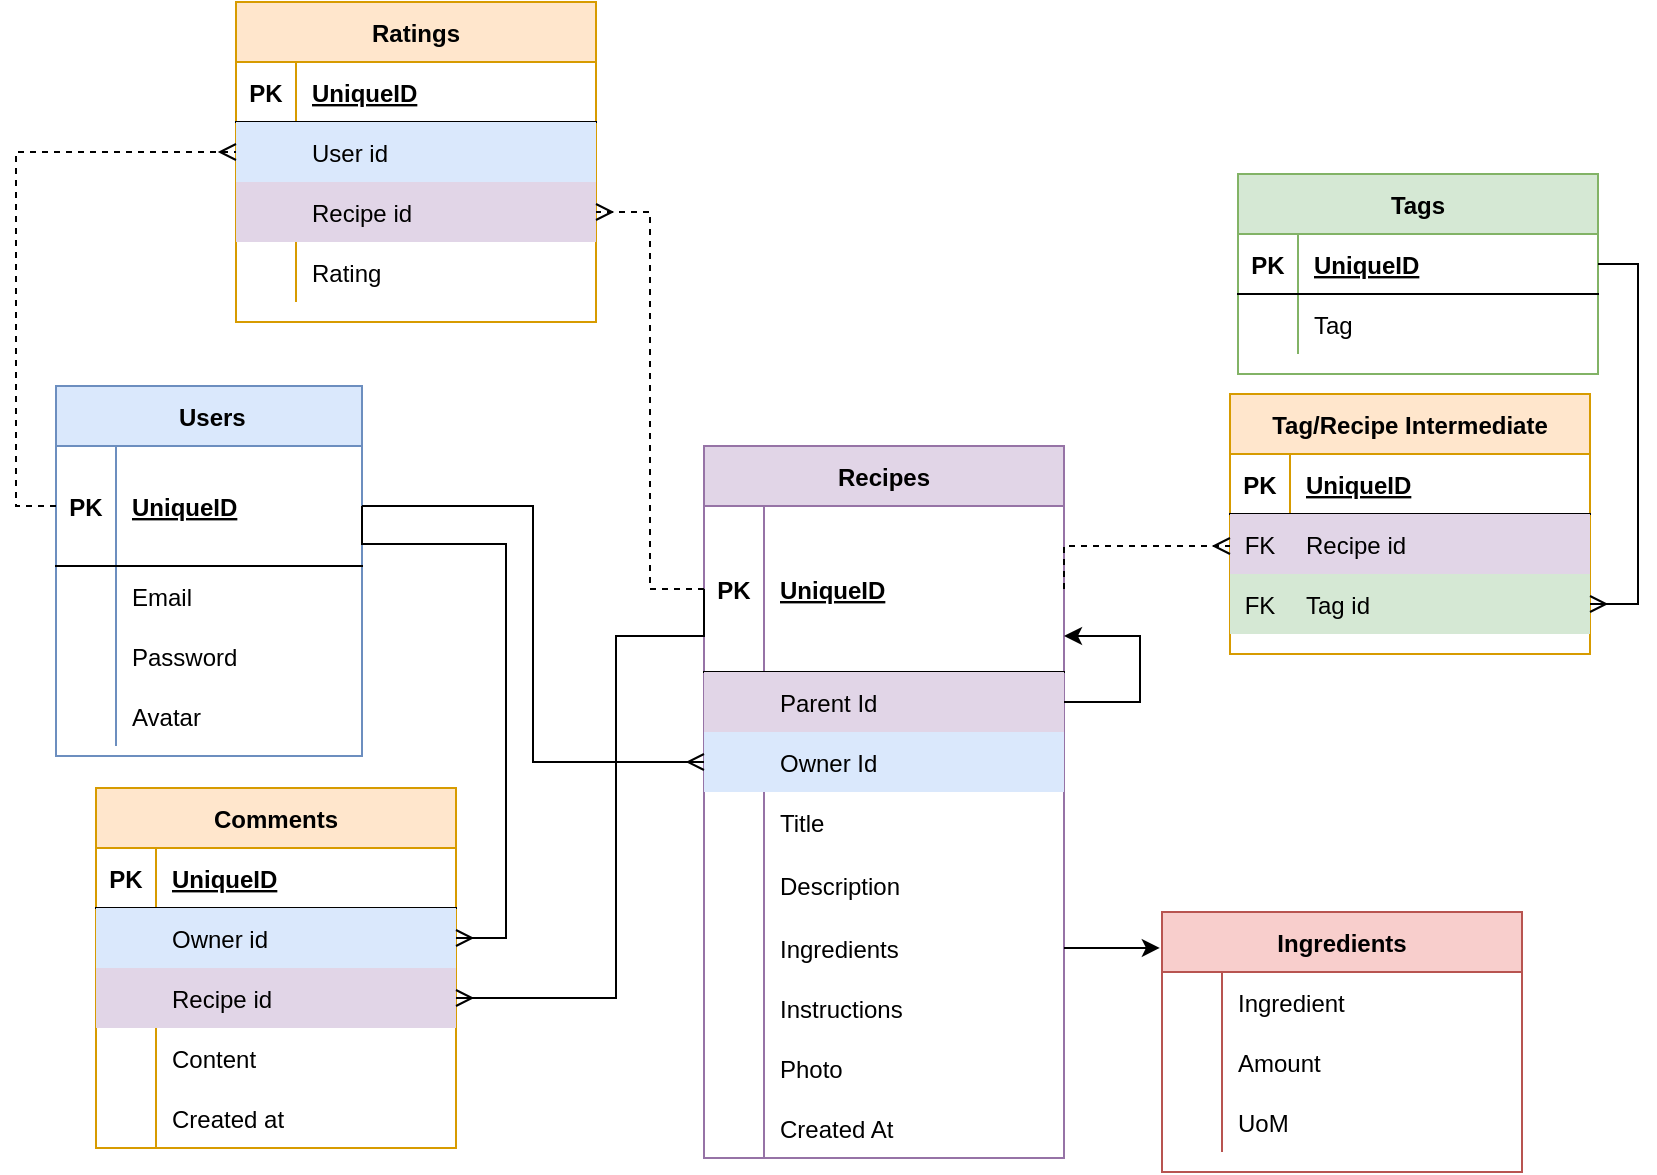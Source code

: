 <mxfile version="16.2.7" type="device"><diagram id="jd1NM1EwSnchp3W-Ue1x" name="Page-1"><mxGraphModel dx="1422" dy="1191" grid="0" gridSize="10" guides="1" tooltips="1" connect="1" arrows="1" fold="1" page="0" pageScale="1" pageWidth="850" pageHeight="1100" background="#FFFFFF" math="0" shadow="0"><root><mxCell id="0"/><mxCell id="1" parent="0"/><mxCell id="TWshL8hJLCeTUPwZl9b0-1" value=" Users" style="shape=table;startSize=30;container=1;collapsible=1;childLayout=tableLayout;fixedRows=1;rowLines=0;fontStyle=1;align=center;resizeLast=1;fillColor=#dae8fc;strokeColor=#6c8ebf;" parent="1" vertex="1"><mxGeometry x="322" y="57" width="153" height="185" as="geometry"/></mxCell><mxCell id="TWshL8hJLCeTUPwZl9b0-2" value="" style="shape=tableRow;horizontal=0;startSize=0;swimlaneHead=0;swimlaneBody=0;fillColor=none;collapsible=0;dropTarget=0;points=[[0,0.5],[1,0.5]];portConstraint=eastwest;top=0;left=0;right=0;bottom=1;" parent="TWshL8hJLCeTUPwZl9b0-1" vertex="1"><mxGeometry y="30" width="153" height="60" as="geometry"/></mxCell><mxCell id="TWshL8hJLCeTUPwZl9b0-3" value="PK" style="shape=partialRectangle;connectable=0;fillColor=none;top=0;left=0;bottom=0;right=0;fontStyle=1;overflow=hidden;" parent="TWshL8hJLCeTUPwZl9b0-2" vertex="1"><mxGeometry width="30" height="60" as="geometry"><mxRectangle width="30" height="60" as="alternateBounds"/></mxGeometry></mxCell><mxCell id="TWshL8hJLCeTUPwZl9b0-4" value="UniqueID" style="shape=partialRectangle;connectable=0;fillColor=none;top=0;left=0;bottom=0;right=0;align=left;spacingLeft=6;fontStyle=5;overflow=hidden;" parent="TWshL8hJLCeTUPwZl9b0-2" vertex="1"><mxGeometry x="30" width="123" height="60" as="geometry"><mxRectangle width="123" height="60" as="alternateBounds"/></mxGeometry></mxCell><mxCell id="TWshL8hJLCeTUPwZl9b0-5" value="" style="shape=tableRow;horizontal=0;startSize=0;swimlaneHead=0;swimlaneBody=0;fillColor=none;collapsible=0;dropTarget=0;points=[[0,0.5],[1,0.5]];portConstraint=eastwest;top=0;left=0;right=0;bottom=0;" parent="TWshL8hJLCeTUPwZl9b0-1" vertex="1"><mxGeometry y="90" width="153" height="30" as="geometry"/></mxCell><mxCell id="TWshL8hJLCeTUPwZl9b0-6" value="" style="shape=partialRectangle;connectable=0;fillColor=none;top=0;left=0;bottom=0;right=0;editable=1;overflow=hidden;" parent="TWshL8hJLCeTUPwZl9b0-5" vertex="1"><mxGeometry width="30" height="30" as="geometry"><mxRectangle width="30" height="30" as="alternateBounds"/></mxGeometry></mxCell><mxCell id="TWshL8hJLCeTUPwZl9b0-7" value="Email" style="shape=partialRectangle;connectable=0;fillColor=none;top=0;left=0;bottom=0;right=0;align=left;spacingLeft=6;overflow=hidden;" parent="TWshL8hJLCeTUPwZl9b0-5" vertex="1"><mxGeometry x="30" width="123" height="30" as="geometry"><mxRectangle width="123" height="30" as="alternateBounds"/></mxGeometry></mxCell><mxCell id="TWshL8hJLCeTUPwZl9b0-8" value="" style="shape=tableRow;horizontal=0;startSize=0;swimlaneHead=0;swimlaneBody=0;fillColor=none;collapsible=0;dropTarget=0;points=[[0,0.5],[1,0.5]];portConstraint=eastwest;top=0;left=0;right=0;bottom=0;" parent="TWshL8hJLCeTUPwZl9b0-1" vertex="1"><mxGeometry y="120" width="153" height="30" as="geometry"/></mxCell><mxCell id="TWshL8hJLCeTUPwZl9b0-9" value="" style="shape=partialRectangle;connectable=0;fillColor=none;top=0;left=0;bottom=0;right=0;editable=1;overflow=hidden;" parent="TWshL8hJLCeTUPwZl9b0-8" vertex="1"><mxGeometry width="30" height="30" as="geometry"><mxRectangle width="30" height="30" as="alternateBounds"/></mxGeometry></mxCell><mxCell id="TWshL8hJLCeTUPwZl9b0-10" value="Password" style="shape=partialRectangle;connectable=0;fillColor=none;top=0;left=0;bottom=0;right=0;align=left;spacingLeft=6;overflow=hidden;" parent="TWshL8hJLCeTUPwZl9b0-8" vertex="1"><mxGeometry x="30" width="123" height="30" as="geometry"><mxRectangle width="123" height="30" as="alternateBounds"/></mxGeometry></mxCell><mxCell id="TWshL8hJLCeTUPwZl9b0-11" value="" style="shape=tableRow;horizontal=0;startSize=0;swimlaneHead=0;swimlaneBody=0;fillColor=none;collapsible=0;dropTarget=0;points=[[0,0.5],[1,0.5]];portConstraint=eastwest;top=0;left=0;right=0;bottom=0;" parent="TWshL8hJLCeTUPwZl9b0-1" vertex="1"><mxGeometry y="150" width="153" height="30" as="geometry"/></mxCell><mxCell id="TWshL8hJLCeTUPwZl9b0-12" value="" style="shape=partialRectangle;connectable=0;fillColor=none;top=0;left=0;bottom=0;right=0;editable=1;overflow=hidden;" parent="TWshL8hJLCeTUPwZl9b0-11" vertex="1"><mxGeometry width="30" height="30" as="geometry"><mxRectangle width="30" height="30" as="alternateBounds"/></mxGeometry></mxCell><mxCell id="TWshL8hJLCeTUPwZl9b0-13" value="Avatar" style="shape=partialRectangle;connectable=0;fillColor=none;top=0;left=0;bottom=0;right=0;align=left;spacingLeft=6;overflow=hidden;" parent="TWshL8hJLCeTUPwZl9b0-11" vertex="1"><mxGeometry x="30" width="123" height="30" as="geometry"><mxRectangle width="123" height="30" as="alternateBounds"/></mxGeometry></mxCell><mxCell id="TWshL8hJLCeTUPwZl9b0-17" value="Recipes" style="shape=table;startSize=30;container=1;collapsible=1;childLayout=tableLayout;fixedRows=1;rowLines=0;fontStyle=1;align=center;resizeLast=1;fillColor=#e1d5e7;strokeColor=#9673a6;" parent="1" vertex="1"><mxGeometry x="646" y="87" width="180" height="356" as="geometry"/></mxCell><mxCell id="TWshL8hJLCeTUPwZl9b0-18" value="" style="shape=tableRow;horizontal=0;startSize=0;swimlaneHead=0;swimlaneBody=0;fillColor=none;collapsible=0;dropTarget=0;points=[[0,0.5],[1,0.5]];portConstraint=eastwest;top=0;left=0;right=0;bottom=1;" parent="TWshL8hJLCeTUPwZl9b0-17" vertex="1"><mxGeometry y="30" width="180" height="83" as="geometry"/></mxCell><mxCell id="TWshL8hJLCeTUPwZl9b0-19" value="PK" style="shape=partialRectangle;connectable=0;fillColor=none;top=0;left=0;bottom=0;right=0;fontStyle=1;overflow=hidden;" parent="TWshL8hJLCeTUPwZl9b0-18" vertex="1"><mxGeometry width="30" height="83" as="geometry"><mxRectangle width="30" height="83" as="alternateBounds"/></mxGeometry></mxCell><mxCell id="TWshL8hJLCeTUPwZl9b0-20" value="UniqueID" style="shape=partialRectangle;connectable=0;fillColor=none;top=0;left=0;bottom=0;right=0;align=left;spacingLeft=6;fontStyle=5;overflow=hidden;" parent="TWshL8hJLCeTUPwZl9b0-18" vertex="1"><mxGeometry x="30" width="150" height="83" as="geometry"><mxRectangle width="150" height="83" as="alternateBounds"/></mxGeometry></mxCell><mxCell id="TWshL8hJLCeTUPwZl9b0-27" value="" style="shape=tableRow;horizontal=0;startSize=0;swimlaneHead=0;swimlaneBody=0;fillColor=#e1d5e7;collapsible=0;dropTarget=0;points=[[0,0.5],[1,0.5]];portConstraint=eastwest;top=0;left=0;right=0;bottom=0;strokeColor=#9673a6;" parent="TWshL8hJLCeTUPwZl9b0-17" vertex="1"><mxGeometry y="113" width="180" height="30" as="geometry"/></mxCell><mxCell id="TWshL8hJLCeTUPwZl9b0-28" value="" style="shape=partialRectangle;connectable=0;fillColor=none;top=0;left=0;bottom=0;right=0;editable=1;overflow=hidden;" parent="TWshL8hJLCeTUPwZl9b0-27" vertex="1"><mxGeometry width="30" height="30" as="geometry"><mxRectangle width="30" height="30" as="alternateBounds"/></mxGeometry></mxCell><mxCell id="TWshL8hJLCeTUPwZl9b0-29" value="Parent Id" style="shape=partialRectangle;connectable=0;fillColor=none;top=0;left=0;bottom=0;right=0;align=left;spacingLeft=6;overflow=hidden;" parent="TWshL8hJLCeTUPwZl9b0-27" vertex="1"><mxGeometry x="30" width="150" height="30" as="geometry"><mxRectangle width="150" height="30" as="alternateBounds"/></mxGeometry></mxCell><mxCell id="mGpLNbT8zjcd-ZMgatp8-6" value="" style="shape=tableRow;horizontal=0;startSize=0;swimlaneHead=0;swimlaneBody=0;fillColor=#dae8fc;collapsible=0;dropTarget=0;points=[[0,0.5],[1,0.5]];portConstraint=eastwest;top=0;left=0;right=0;bottom=0;strokeColor=#6c8ebf;" parent="TWshL8hJLCeTUPwZl9b0-17" vertex="1"><mxGeometry y="143" width="180" height="30" as="geometry"/></mxCell><mxCell id="mGpLNbT8zjcd-ZMgatp8-7" value="" style="shape=partialRectangle;connectable=0;fillColor=none;top=0;left=0;bottom=0;right=0;editable=1;overflow=hidden;" parent="mGpLNbT8zjcd-ZMgatp8-6" vertex="1"><mxGeometry width="30" height="30" as="geometry"><mxRectangle width="30" height="30" as="alternateBounds"/></mxGeometry></mxCell><mxCell id="mGpLNbT8zjcd-ZMgatp8-8" value="Owner Id" style="shape=partialRectangle;connectable=0;fillColor=none;top=0;left=0;bottom=0;right=0;align=left;spacingLeft=6;overflow=hidden;" parent="mGpLNbT8zjcd-ZMgatp8-6" vertex="1"><mxGeometry x="30" width="150" height="30" as="geometry"><mxRectangle width="150" height="30" as="alternateBounds"/></mxGeometry></mxCell><mxCell id="TWshL8hJLCeTUPwZl9b0-21" value="" style="shape=tableRow;horizontal=0;startSize=0;swimlaneHead=0;swimlaneBody=0;fillColor=none;collapsible=0;dropTarget=0;points=[[0,0.5],[1,0.5]];portConstraint=eastwest;top=0;left=0;right=0;bottom=0;" parent="TWshL8hJLCeTUPwZl9b0-17" vertex="1"><mxGeometry y="173" width="180" height="30" as="geometry"/></mxCell><mxCell id="TWshL8hJLCeTUPwZl9b0-22" value="" style="shape=partialRectangle;connectable=0;fillColor=none;top=0;left=0;bottom=0;right=0;editable=1;overflow=hidden;" parent="TWshL8hJLCeTUPwZl9b0-21" vertex="1"><mxGeometry width="30" height="30" as="geometry"><mxRectangle width="30" height="30" as="alternateBounds"/></mxGeometry></mxCell><mxCell id="TWshL8hJLCeTUPwZl9b0-23" value="Title" style="shape=partialRectangle;connectable=0;fillColor=none;top=0;left=0;bottom=0;right=0;align=left;spacingLeft=6;overflow=hidden;" parent="TWshL8hJLCeTUPwZl9b0-21" vertex="1"><mxGeometry x="30" width="150" height="30" as="geometry"><mxRectangle width="150" height="30" as="alternateBounds"/></mxGeometry></mxCell><mxCell id="TWshL8hJLCeTUPwZl9b0-24" value="" style="shape=tableRow;horizontal=0;startSize=0;swimlaneHead=0;swimlaneBody=0;fillColor=none;collapsible=0;dropTarget=0;points=[[0,0.5],[1,0.5]];portConstraint=eastwest;top=0;left=0;right=0;bottom=0;" parent="TWshL8hJLCeTUPwZl9b0-17" vertex="1"><mxGeometry y="203" width="180" height="33" as="geometry"/></mxCell><mxCell id="TWshL8hJLCeTUPwZl9b0-25" value="" style="shape=partialRectangle;connectable=0;fillColor=none;top=0;left=0;bottom=0;right=0;editable=1;overflow=hidden;" parent="TWshL8hJLCeTUPwZl9b0-24" vertex="1"><mxGeometry width="30" height="33" as="geometry"><mxRectangle width="30" height="33" as="alternateBounds"/></mxGeometry></mxCell><mxCell id="TWshL8hJLCeTUPwZl9b0-26" value="Description" style="shape=partialRectangle;connectable=0;fillColor=none;top=0;left=0;bottom=0;right=0;align=left;spacingLeft=6;overflow=hidden;" parent="TWshL8hJLCeTUPwZl9b0-24" vertex="1"><mxGeometry x="30" width="150" height="33" as="geometry"><mxRectangle width="150" height="33" as="alternateBounds"/></mxGeometry></mxCell><mxCell id="0me3bDLuVbWCvktn6zFF-1" value="" style="shape=tableRow;horizontal=0;startSize=0;swimlaneHead=0;swimlaneBody=0;fillColor=none;collapsible=0;dropTarget=0;points=[[0,0.5],[1,0.5]];portConstraint=eastwest;top=0;left=0;right=0;bottom=0;" vertex="1" parent="TWshL8hJLCeTUPwZl9b0-17"><mxGeometry y="236" width="180" height="30" as="geometry"/></mxCell><mxCell id="0me3bDLuVbWCvktn6zFF-2" value="" style="shape=partialRectangle;connectable=0;fillColor=none;top=0;left=0;bottom=0;right=0;editable=1;overflow=hidden;" vertex="1" parent="0me3bDLuVbWCvktn6zFF-1"><mxGeometry width="30" height="30" as="geometry"><mxRectangle width="30" height="30" as="alternateBounds"/></mxGeometry></mxCell><mxCell id="0me3bDLuVbWCvktn6zFF-3" value="Ingredients" style="shape=partialRectangle;connectable=0;fillColor=none;top=0;left=0;bottom=0;right=0;align=left;spacingLeft=6;overflow=hidden;" vertex="1" parent="0me3bDLuVbWCvktn6zFF-1"><mxGeometry x="30" width="150" height="30" as="geometry"><mxRectangle width="150" height="30" as="alternateBounds"/></mxGeometry></mxCell><mxCell id="TWshL8hJLCeTUPwZl9b0-33" value="" style="shape=tableRow;horizontal=0;startSize=0;swimlaneHead=0;swimlaneBody=0;fillColor=none;collapsible=0;dropTarget=0;points=[[0,0.5],[1,0.5]];portConstraint=eastwest;top=0;left=0;right=0;bottom=0;" parent="TWshL8hJLCeTUPwZl9b0-17" vertex="1"><mxGeometry y="266" width="180" height="30" as="geometry"/></mxCell><mxCell id="TWshL8hJLCeTUPwZl9b0-34" value="" style="shape=partialRectangle;connectable=0;fillColor=none;top=0;left=0;bottom=0;right=0;editable=1;overflow=hidden;" parent="TWshL8hJLCeTUPwZl9b0-33" vertex="1"><mxGeometry width="30" height="30" as="geometry"><mxRectangle width="30" height="30" as="alternateBounds"/></mxGeometry></mxCell><mxCell id="TWshL8hJLCeTUPwZl9b0-35" value="Instructions" style="shape=partialRectangle;connectable=0;fillColor=none;top=0;left=0;bottom=0;right=0;align=left;spacingLeft=6;overflow=hidden;" parent="TWshL8hJLCeTUPwZl9b0-33" vertex="1"><mxGeometry x="30" width="150" height="30" as="geometry"><mxRectangle width="150" height="30" as="alternateBounds"/></mxGeometry></mxCell><mxCell id="TWshL8hJLCeTUPwZl9b0-36" value="" style="shape=tableRow;horizontal=0;startSize=0;swimlaneHead=0;swimlaneBody=0;fillColor=none;collapsible=0;dropTarget=0;points=[[0,0.5],[1,0.5]];portConstraint=eastwest;top=0;left=0;right=0;bottom=0;" parent="TWshL8hJLCeTUPwZl9b0-17" vertex="1"><mxGeometry y="296" width="180" height="30" as="geometry"/></mxCell><mxCell id="TWshL8hJLCeTUPwZl9b0-37" value="" style="shape=partialRectangle;connectable=0;fillColor=none;top=0;left=0;bottom=0;right=0;editable=1;overflow=hidden;" parent="TWshL8hJLCeTUPwZl9b0-36" vertex="1"><mxGeometry width="30" height="30" as="geometry"><mxRectangle width="30" height="30" as="alternateBounds"/></mxGeometry></mxCell><mxCell id="TWshL8hJLCeTUPwZl9b0-38" value="Photo" style="shape=partialRectangle;connectable=0;fillColor=none;top=0;left=0;bottom=0;right=0;align=left;spacingLeft=6;overflow=hidden;" parent="TWshL8hJLCeTUPwZl9b0-36" vertex="1"><mxGeometry x="30" width="150" height="30" as="geometry"><mxRectangle width="150" height="30" as="alternateBounds"/></mxGeometry></mxCell><mxCell id="TWshL8hJLCeTUPwZl9b0-73" value="" style="shape=tableRow;horizontal=0;startSize=0;swimlaneHead=0;swimlaneBody=0;fillColor=none;collapsible=0;dropTarget=0;points=[[0,0.5],[1,0.5]];portConstraint=eastwest;top=0;left=0;right=0;bottom=0;" parent="TWshL8hJLCeTUPwZl9b0-17" vertex="1"><mxGeometry y="326" width="180" height="30" as="geometry"/></mxCell><mxCell id="TWshL8hJLCeTUPwZl9b0-74" value="" style="shape=partialRectangle;connectable=0;fillColor=none;top=0;left=0;bottom=0;right=0;editable=1;overflow=hidden;" parent="TWshL8hJLCeTUPwZl9b0-73" vertex="1"><mxGeometry width="30" height="30" as="geometry"><mxRectangle width="30" height="30" as="alternateBounds"/></mxGeometry></mxCell><mxCell id="TWshL8hJLCeTUPwZl9b0-75" value="Created At" style="shape=partialRectangle;connectable=0;fillColor=none;top=0;left=0;bottom=0;right=0;align=left;spacingLeft=6;overflow=hidden;" parent="TWshL8hJLCeTUPwZl9b0-73" vertex="1"><mxGeometry x="30" width="150" height="30" as="geometry"><mxRectangle width="150" height="30" as="alternateBounds"/></mxGeometry></mxCell><mxCell id="mGpLNbT8zjcd-ZMgatp8-44" style="edgeStyle=orthogonalEdgeStyle;rounded=0;orthogonalLoop=1;jettySize=auto;html=1;exitX=1;exitY=0.5;exitDx=0;exitDy=0;" parent="TWshL8hJLCeTUPwZl9b0-17" source="TWshL8hJLCeTUPwZl9b0-27" target="TWshL8hJLCeTUPwZl9b0-18" edge="1"><mxGeometry relative="1" as="geometry"><mxPoint x="223" y="83" as="targetPoint"/><Array as="points"><mxPoint x="218" y="128"/><mxPoint x="218" y="95"/></Array></mxGeometry></mxCell><mxCell id="TWshL8hJLCeTUPwZl9b0-48" value="Comments" style="shape=table;startSize=30;container=1;collapsible=1;childLayout=tableLayout;fixedRows=1;rowLines=0;fontStyle=1;align=center;resizeLast=1;fillColor=#ffe6cc;strokeColor=#d79b00;" parent="1" vertex="1"><mxGeometry x="342" y="258" width="180" height="180" as="geometry"/></mxCell><mxCell id="TWshL8hJLCeTUPwZl9b0-49" value="" style="shape=tableRow;horizontal=0;startSize=0;swimlaneHead=0;swimlaneBody=0;fillColor=none;collapsible=0;dropTarget=0;points=[[0,0.5],[1,0.5]];portConstraint=eastwest;top=0;left=0;right=0;bottom=1;" parent="TWshL8hJLCeTUPwZl9b0-48" vertex="1"><mxGeometry y="30" width="180" height="30" as="geometry"/></mxCell><mxCell id="TWshL8hJLCeTUPwZl9b0-50" value="PK" style="shape=partialRectangle;connectable=0;fillColor=none;top=0;left=0;bottom=0;right=0;fontStyle=1;overflow=hidden;" parent="TWshL8hJLCeTUPwZl9b0-49" vertex="1"><mxGeometry width="30" height="30" as="geometry"><mxRectangle width="30" height="30" as="alternateBounds"/></mxGeometry></mxCell><mxCell id="TWshL8hJLCeTUPwZl9b0-51" value="UniqueID" style="shape=partialRectangle;connectable=0;fillColor=none;top=0;left=0;bottom=0;right=0;align=left;spacingLeft=6;fontStyle=5;overflow=hidden;" parent="TWshL8hJLCeTUPwZl9b0-49" vertex="1"><mxGeometry x="30" width="150" height="30" as="geometry"><mxRectangle width="150" height="30" as="alternateBounds"/></mxGeometry></mxCell><mxCell id="TWshL8hJLCeTUPwZl9b0-52" value="" style="shape=tableRow;horizontal=0;startSize=0;swimlaneHead=0;swimlaneBody=0;fillColor=#dae8fc;collapsible=0;dropTarget=0;points=[[0,0.5],[1,0.5]];portConstraint=eastwest;top=0;left=0;right=0;bottom=0;strokeColor=#6c8ebf;" parent="TWshL8hJLCeTUPwZl9b0-48" vertex="1"><mxGeometry y="60" width="180" height="30" as="geometry"/></mxCell><mxCell id="TWshL8hJLCeTUPwZl9b0-53" value="" style="shape=partialRectangle;connectable=0;fillColor=none;top=0;left=0;bottom=0;right=0;editable=1;overflow=hidden;" parent="TWshL8hJLCeTUPwZl9b0-52" vertex="1"><mxGeometry width="30" height="30" as="geometry"><mxRectangle width="30" height="30" as="alternateBounds"/></mxGeometry></mxCell><mxCell id="TWshL8hJLCeTUPwZl9b0-54" value="Owner id" style="shape=partialRectangle;connectable=0;fillColor=none;top=0;left=0;bottom=0;right=0;align=left;spacingLeft=6;overflow=hidden;" parent="TWshL8hJLCeTUPwZl9b0-52" vertex="1"><mxGeometry x="30" width="150" height="30" as="geometry"><mxRectangle width="150" height="30" as="alternateBounds"/></mxGeometry></mxCell><mxCell id="TWshL8hJLCeTUPwZl9b0-55" value="" style="shape=tableRow;horizontal=0;startSize=0;swimlaneHead=0;swimlaneBody=0;fillColor=#e1d5e7;collapsible=0;dropTarget=0;points=[[0,0.5],[1,0.5]];portConstraint=eastwest;top=0;left=0;right=0;bottom=0;strokeColor=#9673a6;" parent="TWshL8hJLCeTUPwZl9b0-48" vertex="1"><mxGeometry y="90" width="180" height="30" as="geometry"/></mxCell><mxCell id="TWshL8hJLCeTUPwZl9b0-56" value="" style="shape=partialRectangle;connectable=0;fillColor=none;top=0;left=0;bottom=0;right=0;editable=1;overflow=hidden;" parent="TWshL8hJLCeTUPwZl9b0-55" vertex="1"><mxGeometry width="30" height="30" as="geometry"><mxRectangle width="30" height="30" as="alternateBounds"/></mxGeometry></mxCell><mxCell id="TWshL8hJLCeTUPwZl9b0-57" value="Recipe id" style="shape=partialRectangle;connectable=0;fillColor=none;top=0;left=0;bottom=0;right=0;align=left;spacingLeft=6;overflow=hidden;" parent="TWshL8hJLCeTUPwZl9b0-55" vertex="1"><mxGeometry x="30" width="150" height="30" as="geometry"><mxRectangle width="150" height="30" as="alternateBounds"/></mxGeometry></mxCell><mxCell id="TWshL8hJLCeTUPwZl9b0-64" value="" style="shape=tableRow;horizontal=0;startSize=0;swimlaneHead=0;swimlaneBody=0;fillColor=none;collapsible=0;dropTarget=0;points=[[0,0.5],[1,0.5]];portConstraint=eastwest;top=0;left=0;right=0;bottom=0;" parent="TWshL8hJLCeTUPwZl9b0-48" vertex="1"><mxGeometry y="120" width="180" height="30" as="geometry"/></mxCell><mxCell id="TWshL8hJLCeTUPwZl9b0-65" value="" style="shape=partialRectangle;connectable=0;fillColor=none;top=0;left=0;bottom=0;right=0;editable=1;overflow=hidden;" parent="TWshL8hJLCeTUPwZl9b0-64" vertex="1"><mxGeometry width="30" height="30" as="geometry"><mxRectangle width="30" height="30" as="alternateBounds"/></mxGeometry></mxCell><mxCell id="TWshL8hJLCeTUPwZl9b0-66" value="Content" style="shape=partialRectangle;connectable=0;fillColor=none;top=0;left=0;bottom=0;right=0;align=left;spacingLeft=6;overflow=hidden;" parent="TWshL8hJLCeTUPwZl9b0-64" vertex="1"><mxGeometry x="30" width="150" height="30" as="geometry"><mxRectangle width="150" height="30" as="alternateBounds"/></mxGeometry></mxCell><mxCell id="TWshL8hJLCeTUPwZl9b0-70" value="" style="shape=tableRow;horizontal=0;startSize=0;swimlaneHead=0;swimlaneBody=0;fillColor=none;collapsible=0;dropTarget=0;points=[[0,0.5],[1,0.5]];portConstraint=eastwest;top=0;left=0;right=0;bottom=0;" parent="TWshL8hJLCeTUPwZl9b0-48" vertex="1"><mxGeometry y="150" width="180" height="30" as="geometry"/></mxCell><mxCell id="TWshL8hJLCeTUPwZl9b0-71" value="" style="shape=partialRectangle;connectable=0;fillColor=none;top=0;left=0;bottom=0;right=0;editable=1;overflow=hidden;" parent="TWshL8hJLCeTUPwZl9b0-70" vertex="1"><mxGeometry width="30" height="30" as="geometry"><mxRectangle width="30" height="30" as="alternateBounds"/></mxGeometry></mxCell><mxCell id="TWshL8hJLCeTUPwZl9b0-72" value="Created at" style="shape=partialRectangle;connectable=0;fillColor=none;top=0;left=0;bottom=0;right=0;align=left;spacingLeft=6;overflow=hidden;" parent="TWshL8hJLCeTUPwZl9b0-70" vertex="1"><mxGeometry x="30" width="150" height="30" as="geometry"><mxRectangle width="150" height="30" as="alternateBounds"/></mxGeometry></mxCell><mxCell id="TWshL8hJLCeTUPwZl9b0-79" value="Tags" style="shape=table;startSize=30;container=1;collapsible=1;childLayout=tableLayout;fixedRows=1;rowLines=0;fontStyle=1;align=center;resizeLast=1;fillColor=#d5e8d4;strokeColor=#82b366;" parent="1" vertex="1"><mxGeometry x="913" y="-49" width="180" height="100" as="geometry"/></mxCell><mxCell id="TWshL8hJLCeTUPwZl9b0-80" value="" style="shape=tableRow;horizontal=0;startSize=0;swimlaneHead=0;swimlaneBody=0;fillColor=none;collapsible=0;dropTarget=0;points=[[0,0.5],[1,0.5]];portConstraint=eastwest;top=0;left=0;right=0;bottom=1;" parent="TWshL8hJLCeTUPwZl9b0-79" vertex="1"><mxGeometry y="30" width="180" height="30" as="geometry"/></mxCell><mxCell id="TWshL8hJLCeTUPwZl9b0-81" value="PK" style="shape=partialRectangle;connectable=0;fillColor=none;top=0;left=0;bottom=0;right=0;fontStyle=1;overflow=hidden;" parent="TWshL8hJLCeTUPwZl9b0-80" vertex="1"><mxGeometry width="30" height="30" as="geometry"><mxRectangle width="30" height="30" as="alternateBounds"/></mxGeometry></mxCell><mxCell id="TWshL8hJLCeTUPwZl9b0-82" value="UniqueID" style="shape=partialRectangle;connectable=0;fillColor=none;top=0;left=0;bottom=0;right=0;align=left;spacingLeft=6;fontStyle=5;overflow=hidden;" parent="TWshL8hJLCeTUPwZl9b0-80" vertex="1"><mxGeometry x="30" width="150" height="30" as="geometry"><mxRectangle width="150" height="30" as="alternateBounds"/></mxGeometry></mxCell><mxCell id="TWshL8hJLCeTUPwZl9b0-92" value="" style="shape=tableRow;horizontal=0;startSize=0;swimlaneHead=0;swimlaneBody=0;fillColor=none;collapsible=0;dropTarget=0;points=[[0,0.5],[1,0.5]];portConstraint=eastwest;top=0;left=0;right=0;bottom=0;" parent="TWshL8hJLCeTUPwZl9b0-79" vertex="1"><mxGeometry y="60" width="180" height="30" as="geometry"/></mxCell><mxCell id="TWshL8hJLCeTUPwZl9b0-93" value="" style="shape=partialRectangle;connectable=0;fillColor=none;top=0;left=0;bottom=0;right=0;editable=1;overflow=hidden;" parent="TWshL8hJLCeTUPwZl9b0-92" vertex="1"><mxGeometry width="30" height="30" as="geometry"><mxRectangle width="30" height="30" as="alternateBounds"/></mxGeometry></mxCell><mxCell id="TWshL8hJLCeTUPwZl9b0-94" value="Tag" style="shape=partialRectangle;connectable=0;fillColor=none;top=0;left=0;bottom=0;right=0;align=left;spacingLeft=6;overflow=hidden;" parent="TWshL8hJLCeTUPwZl9b0-92" vertex="1"><mxGeometry x="30" width="150" height="30" as="geometry"><mxRectangle width="150" height="30" as="alternateBounds"/></mxGeometry></mxCell><mxCell id="TWshL8hJLCeTUPwZl9b0-95" value="Ratings" style="shape=table;startSize=30;container=1;collapsible=1;childLayout=tableLayout;fixedRows=1;rowLines=0;fontStyle=1;align=center;resizeLast=1;fillColor=#ffe6cc;strokeColor=#d79b00;" parent="1" vertex="1"><mxGeometry x="412" y="-135" width="180" height="160" as="geometry"/></mxCell><mxCell id="TWshL8hJLCeTUPwZl9b0-96" value="" style="shape=tableRow;horizontal=0;startSize=0;swimlaneHead=0;swimlaneBody=0;fillColor=none;collapsible=0;dropTarget=0;points=[[0,0.5],[1,0.5]];portConstraint=eastwest;top=0;left=0;right=0;bottom=1;" parent="TWshL8hJLCeTUPwZl9b0-95" vertex="1"><mxGeometry y="30" width="180" height="30" as="geometry"/></mxCell><mxCell id="TWshL8hJLCeTUPwZl9b0-97" value="PK" style="shape=partialRectangle;connectable=0;fillColor=none;top=0;left=0;bottom=0;right=0;fontStyle=1;overflow=hidden;" parent="TWshL8hJLCeTUPwZl9b0-96" vertex="1"><mxGeometry width="30" height="30" as="geometry"><mxRectangle width="30" height="30" as="alternateBounds"/></mxGeometry></mxCell><mxCell id="TWshL8hJLCeTUPwZl9b0-98" value="UniqueID" style="shape=partialRectangle;connectable=0;fillColor=none;top=0;left=0;bottom=0;right=0;align=left;spacingLeft=6;fontStyle=5;overflow=hidden;" parent="TWshL8hJLCeTUPwZl9b0-96" vertex="1"><mxGeometry x="30" width="150" height="30" as="geometry"><mxRectangle width="150" height="30" as="alternateBounds"/></mxGeometry></mxCell><mxCell id="TWshL8hJLCeTUPwZl9b0-99" value="" style="shape=tableRow;horizontal=0;startSize=0;swimlaneHead=0;swimlaneBody=0;fillColor=#dae8fc;collapsible=0;dropTarget=0;points=[[0,0.5],[1,0.5]];portConstraint=eastwest;top=0;left=0;right=0;bottom=0;strokeColor=#6c8ebf;" parent="TWshL8hJLCeTUPwZl9b0-95" vertex="1"><mxGeometry y="60" width="180" height="30" as="geometry"/></mxCell><mxCell id="TWshL8hJLCeTUPwZl9b0-100" value="" style="shape=partialRectangle;connectable=0;fillColor=none;top=0;left=0;bottom=0;right=0;editable=1;overflow=hidden;" parent="TWshL8hJLCeTUPwZl9b0-99" vertex="1"><mxGeometry width="30" height="30" as="geometry"><mxRectangle width="30" height="30" as="alternateBounds"/></mxGeometry></mxCell><mxCell id="TWshL8hJLCeTUPwZl9b0-101" value="User id" style="shape=partialRectangle;connectable=0;fillColor=none;top=0;left=0;bottom=0;right=0;align=left;spacingLeft=6;overflow=hidden;" parent="TWshL8hJLCeTUPwZl9b0-99" vertex="1"><mxGeometry x="30" width="150" height="30" as="geometry"><mxRectangle width="150" height="30" as="alternateBounds"/></mxGeometry></mxCell><mxCell id="TWshL8hJLCeTUPwZl9b0-102" value="" style="shape=tableRow;horizontal=0;startSize=0;swimlaneHead=0;swimlaneBody=0;fillColor=#e1d5e7;collapsible=0;dropTarget=0;points=[[0,0.5],[1,0.5]];portConstraint=eastwest;top=0;left=0;right=0;bottom=0;strokeColor=#9673a6;" parent="TWshL8hJLCeTUPwZl9b0-95" vertex="1"><mxGeometry y="90" width="180" height="30" as="geometry"/></mxCell><mxCell id="TWshL8hJLCeTUPwZl9b0-103" value="" style="shape=partialRectangle;connectable=0;fillColor=none;top=0;left=0;bottom=0;right=0;editable=1;overflow=hidden;" parent="TWshL8hJLCeTUPwZl9b0-102" vertex="1"><mxGeometry width="30" height="30" as="geometry"><mxRectangle width="30" height="30" as="alternateBounds"/></mxGeometry></mxCell><mxCell id="TWshL8hJLCeTUPwZl9b0-104" value="Recipe id" style="shape=partialRectangle;connectable=0;fillColor=none;top=0;left=0;bottom=0;right=0;align=left;spacingLeft=6;overflow=hidden;" parent="TWshL8hJLCeTUPwZl9b0-102" vertex="1"><mxGeometry x="30" width="150" height="30" as="geometry"><mxRectangle width="150" height="30" as="alternateBounds"/></mxGeometry></mxCell><mxCell id="TWshL8hJLCeTUPwZl9b0-108" value="" style="shape=tableRow;horizontal=0;startSize=0;swimlaneHead=0;swimlaneBody=0;fillColor=none;collapsible=0;dropTarget=0;points=[[0,0.5],[1,0.5]];portConstraint=eastwest;top=0;left=0;right=0;bottom=0;" parent="TWshL8hJLCeTUPwZl9b0-95" vertex="1"><mxGeometry y="120" width="180" height="30" as="geometry"/></mxCell><mxCell id="TWshL8hJLCeTUPwZl9b0-109" value="" style="shape=partialRectangle;connectable=0;fillColor=none;top=0;left=0;bottom=0;right=0;editable=1;overflow=hidden;" parent="TWshL8hJLCeTUPwZl9b0-108" vertex="1"><mxGeometry width="30" height="30" as="geometry"><mxRectangle width="30" height="30" as="alternateBounds"/></mxGeometry></mxCell><mxCell id="TWshL8hJLCeTUPwZl9b0-110" value="Rating" style="shape=partialRectangle;connectable=0;fillColor=none;top=0;left=0;bottom=0;right=0;align=left;spacingLeft=6;overflow=hidden;" parent="TWshL8hJLCeTUPwZl9b0-108" vertex="1"><mxGeometry x="30" width="150" height="30" as="geometry"><mxRectangle width="150" height="30" as="alternateBounds"/></mxGeometry></mxCell><mxCell id="TWshL8hJLCeTUPwZl9b0-111" value="Tag/Recipe Intermediate" style="shape=table;startSize=30;container=1;collapsible=1;childLayout=tableLayout;fixedRows=1;rowLines=0;fontStyle=1;align=center;resizeLast=1;fillColor=#ffe6cc;strokeColor=#d79b00;" parent="1" vertex="1"><mxGeometry x="909" y="61" width="180" height="130" as="geometry"/></mxCell><mxCell id="TWshL8hJLCeTUPwZl9b0-112" value="" style="shape=tableRow;horizontal=0;startSize=0;swimlaneHead=0;swimlaneBody=0;fillColor=none;collapsible=0;dropTarget=0;points=[[0,0.5],[1,0.5]];portConstraint=eastwest;top=0;left=0;right=0;bottom=1;" parent="TWshL8hJLCeTUPwZl9b0-111" vertex="1"><mxGeometry y="30" width="180" height="30" as="geometry"/></mxCell><mxCell id="TWshL8hJLCeTUPwZl9b0-113" value="PK" style="shape=partialRectangle;connectable=0;fillColor=none;top=0;left=0;bottom=0;right=0;fontStyle=1;overflow=hidden;" parent="TWshL8hJLCeTUPwZl9b0-112" vertex="1"><mxGeometry width="30" height="30" as="geometry"><mxRectangle width="30" height="30" as="alternateBounds"/></mxGeometry></mxCell><mxCell id="TWshL8hJLCeTUPwZl9b0-114" value="UniqueID" style="shape=partialRectangle;connectable=0;fillColor=none;top=0;left=0;bottom=0;right=0;align=left;spacingLeft=6;fontStyle=5;overflow=hidden;" parent="TWshL8hJLCeTUPwZl9b0-112" vertex="1"><mxGeometry x="30" width="150" height="30" as="geometry"><mxRectangle width="150" height="30" as="alternateBounds"/></mxGeometry></mxCell><mxCell id="TWshL8hJLCeTUPwZl9b0-118" value="" style="shape=tableRow;horizontal=0;startSize=0;swimlaneHead=0;swimlaneBody=0;fillColor=#e1d5e7;collapsible=0;dropTarget=0;points=[[0,0.5],[1,0.5]];portConstraint=eastwest;top=0;left=0;right=0;bottom=0;strokeColor=#9673a6;" parent="TWshL8hJLCeTUPwZl9b0-111" vertex="1"><mxGeometry y="60" width="180" height="30" as="geometry"/></mxCell><mxCell id="TWshL8hJLCeTUPwZl9b0-119" value="FK" style="shape=partialRectangle;connectable=0;fillColor=none;top=0;left=0;bottom=0;right=0;editable=1;overflow=hidden;" parent="TWshL8hJLCeTUPwZl9b0-118" vertex="1"><mxGeometry width="30" height="30" as="geometry"><mxRectangle width="30" height="30" as="alternateBounds"/></mxGeometry></mxCell><mxCell id="TWshL8hJLCeTUPwZl9b0-120" value="Recipe id" style="shape=partialRectangle;connectable=0;fillColor=none;top=0;left=0;bottom=0;right=0;align=left;spacingLeft=6;overflow=hidden;" parent="TWshL8hJLCeTUPwZl9b0-118" vertex="1"><mxGeometry x="30" width="150" height="30" as="geometry"><mxRectangle width="150" height="30" as="alternateBounds"/></mxGeometry></mxCell><mxCell id="TWshL8hJLCeTUPwZl9b0-121" value="" style="shape=tableRow;horizontal=0;startSize=0;swimlaneHead=0;swimlaneBody=0;fillColor=#d5e8d4;collapsible=0;dropTarget=0;points=[[0,0.5],[1,0.5]];portConstraint=eastwest;top=0;left=0;right=0;bottom=0;strokeColor=#82b366;" parent="TWshL8hJLCeTUPwZl9b0-111" vertex="1"><mxGeometry y="90" width="180" height="30" as="geometry"/></mxCell><mxCell id="TWshL8hJLCeTUPwZl9b0-122" value="FK" style="shape=partialRectangle;connectable=0;fillColor=none;top=0;left=0;bottom=0;right=0;editable=1;overflow=hidden;" parent="TWshL8hJLCeTUPwZl9b0-121" vertex="1"><mxGeometry width="30" height="30" as="geometry"><mxRectangle width="30" height="30" as="alternateBounds"/></mxGeometry></mxCell><mxCell id="TWshL8hJLCeTUPwZl9b0-123" value="Tag id" style="shape=partialRectangle;connectable=0;fillColor=none;top=0;left=0;bottom=0;right=0;align=left;spacingLeft=6;overflow=hidden;" parent="TWshL8hJLCeTUPwZl9b0-121" vertex="1"><mxGeometry x="30" width="150" height="30" as="geometry"><mxRectangle width="150" height="30" as="alternateBounds"/></mxGeometry></mxCell><mxCell id="TWshL8hJLCeTUPwZl9b0-136" style="edgeStyle=orthogonalEdgeStyle;rounded=0;orthogonalLoop=1;jettySize=auto;html=1;exitX=1;exitY=0.5;exitDx=0;exitDy=0;entryX=1;entryY=0.5;entryDx=0;entryDy=0;endArrow=ERmany;endFill=0;" parent="1" source="TWshL8hJLCeTUPwZl9b0-80" target="TWshL8hJLCeTUPwZl9b0-121" edge="1"><mxGeometry relative="1" as="geometry"/></mxCell><mxCell id="mGpLNbT8zjcd-ZMgatp8-12" style="edgeStyle=orthogonalEdgeStyle;rounded=0;orthogonalLoop=1;jettySize=auto;html=1;exitX=1;exitY=0.5;exitDx=0;exitDy=0;entryX=1;entryY=0.5;entryDx=0;entryDy=0;endArrow=ERmany;endFill=0;" parent="1" source="TWshL8hJLCeTUPwZl9b0-2" target="TWshL8hJLCeTUPwZl9b0-52" edge="1"><mxGeometry relative="1" as="geometry"><Array as="points"><mxPoint x="475" y="136"/><mxPoint x="547" y="136"/><mxPoint x="547" y="333"/></Array></mxGeometry></mxCell><mxCell id="mGpLNbT8zjcd-ZMgatp8-15" style="edgeStyle=orthogonalEdgeStyle;rounded=0;orthogonalLoop=1;jettySize=auto;html=1;exitX=0;exitY=0.5;exitDx=0;exitDy=0;entryX=0;entryY=0.5;entryDx=0;entryDy=0;endArrow=ERmany;endFill=0;dashed=1;" parent="1" source="TWshL8hJLCeTUPwZl9b0-2" target="TWshL8hJLCeTUPwZl9b0-99" edge="1"><mxGeometry relative="1" as="geometry"/></mxCell><mxCell id="mGpLNbT8zjcd-ZMgatp8-42" style="edgeStyle=orthogonalEdgeStyle;rounded=0;orthogonalLoop=1;jettySize=auto;html=1;exitX=1;exitY=0.5;exitDx=0;exitDy=0;entryX=0;entryY=0.5;entryDx=0;entryDy=0;endArrow=ERmany;endFill=0;" parent="1" source="TWshL8hJLCeTUPwZl9b0-2" target="mGpLNbT8zjcd-ZMgatp8-6" edge="1"><mxGeometry relative="1" as="geometry"/></mxCell><mxCell id="mGpLNbT8zjcd-ZMgatp8-45" style="edgeStyle=orthogonalEdgeStyle;rounded=0;orthogonalLoop=1;jettySize=auto;html=1;exitX=1;exitY=0.5;exitDx=0;exitDy=0;endArrow=ERmany;endFill=0;dashed=1;" parent="1" source="TWshL8hJLCeTUPwZl9b0-18" target="TWshL8hJLCeTUPwZl9b0-118" edge="1"><mxGeometry relative="1" as="geometry"><Array as="points"><mxPoint x="826" y="137"/><mxPoint x="999" y="137"/></Array></mxGeometry></mxCell><mxCell id="mGpLNbT8zjcd-ZMgatp8-46" style="edgeStyle=orthogonalEdgeStyle;rounded=0;orthogonalLoop=1;jettySize=auto;html=1;exitX=0;exitY=0.5;exitDx=0;exitDy=0;entryX=1;entryY=0.5;entryDx=0;entryDy=0;endArrow=ERmany;endFill=0;dashed=1;" parent="1" source="TWshL8hJLCeTUPwZl9b0-18" target="TWshL8hJLCeTUPwZl9b0-102" edge="1"><mxGeometry relative="1" as="geometry"/></mxCell><mxCell id="mGpLNbT8zjcd-ZMgatp8-47" value="Ingredients" style="shape=table;startSize=30;container=1;collapsible=1;childLayout=tableLayout;fixedRows=1;rowLines=0;fontStyle=1;align=center;resizeLast=1;fillColor=#f8cecc;strokeColor=#b85450;" parent="1" vertex="1"><mxGeometry x="875" y="320" width="180" height="130" as="geometry"/></mxCell><mxCell id="mGpLNbT8zjcd-ZMgatp8-54" value="" style="shape=tableRow;horizontal=0;startSize=0;swimlaneHead=0;swimlaneBody=0;fillColor=none;collapsible=0;dropTarget=0;points=[[0,0.5],[1,0.5]];portConstraint=eastwest;top=0;left=0;right=0;bottom=0;" parent="mGpLNbT8zjcd-ZMgatp8-47" vertex="1"><mxGeometry y="30" width="180" height="30" as="geometry"/></mxCell><mxCell id="mGpLNbT8zjcd-ZMgatp8-55" value="" style="shape=partialRectangle;connectable=0;fillColor=none;top=0;left=0;bottom=0;right=0;editable=1;overflow=hidden;" parent="mGpLNbT8zjcd-ZMgatp8-54" vertex="1"><mxGeometry width="30" height="30" as="geometry"><mxRectangle width="30" height="30" as="alternateBounds"/></mxGeometry></mxCell><mxCell id="mGpLNbT8zjcd-ZMgatp8-56" value="Ingredient" style="shape=partialRectangle;connectable=0;fillColor=none;top=0;left=0;bottom=0;right=0;align=left;spacingLeft=6;overflow=hidden;" parent="mGpLNbT8zjcd-ZMgatp8-54" vertex="1"><mxGeometry x="30" width="150" height="30" as="geometry"><mxRectangle width="150" height="30" as="alternateBounds"/></mxGeometry></mxCell><mxCell id="mGpLNbT8zjcd-ZMgatp8-57" value="" style="shape=tableRow;horizontal=0;startSize=0;swimlaneHead=0;swimlaneBody=0;fillColor=none;collapsible=0;dropTarget=0;points=[[0,0.5],[1,0.5]];portConstraint=eastwest;top=0;left=0;right=0;bottom=0;" parent="mGpLNbT8zjcd-ZMgatp8-47" vertex="1"><mxGeometry y="60" width="180" height="30" as="geometry"/></mxCell><mxCell id="mGpLNbT8zjcd-ZMgatp8-58" value="" style="shape=partialRectangle;connectable=0;fillColor=none;top=0;left=0;bottom=0;right=0;editable=1;overflow=hidden;" parent="mGpLNbT8zjcd-ZMgatp8-57" vertex="1"><mxGeometry width="30" height="30" as="geometry"><mxRectangle width="30" height="30" as="alternateBounds"/></mxGeometry></mxCell><mxCell id="mGpLNbT8zjcd-ZMgatp8-59" value="Amount" style="shape=partialRectangle;connectable=0;fillColor=none;top=0;left=0;bottom=0;right=0;align=left;spacingLeft=6;overflow=hidden;" parent="mGpLNbT8zjcd-ZMgatp8-57" vertex="1"><mxGeometry x="30" width="150" height="30" as="geometry"><mxRectangle width="150" height="30" as="alternateBounds"/></mxGeometry></mxCell><mxCell id="mGpLNbT8zjcd-ZMgatp8-67" value="" style="shape=tableRow;horizontal=0;startSize=0;swimlaneHead=0;swimlaneBody=0;fillColor=none;collapsible=0;dropTarget=0;points=[[0,0.5],[1,0.5]];portConstraint=eastwest;top=0;left=0;right=0;bottom=0;" parent="mGpLNbT8zjcd-ZMgatp8-47" vertex="1"><mxGeometry y="90" width="180" height="30" as="geometry"/></mxCell><mxCell id="mGpLNbT8zjcd-ZMgatp8-68" value="" style="shape=partialRectangle;connectable=0;fillColor=none;top=0;left=0;bottom=0;right=0;editable=1;overflow=hidden;" parent="mGpLNbT8zjcd-ZMgatp8-67" vertex="1"><mxGeometry width="30" height="30" as="geometry"><mxRectangle width="30" height="30" as="alternateBounds"/></mxGeometry></mxCell><mxCell id="mGpLNbT8zjcd-ZMgatp8-69" value="UoM" style="shape=partialRectangle;connectable=0;fillColor=none;top=0;left=0;bottom=0;right=0;align=left;spacingLeft=6;overflow=hidden;" parent="mGpLNbT8zjcd-ZMgatp8-67" vertex="1"><mxGeometry x="30" width="150" height="30" as="geometry"><mxRectangle width="150" height="30" as="alternateBounds"/></mxGeometry></mxCell><mxCell id="mGpLNbT8zjcd-ZMgatp8-61" style="edgeStyle=orthogonalEdgeStyle;rounded=0;orthogonalLoop=1;jettySize=auto;html=1;exitX=0;exitY=0.5;exitDx=0;exitDy=0;entryX=1;entryY=0.5;entryDx=0;entryDy=0;endArrow=ERmany;endFill=0;" parent="1" source="TWshL8hJLCeTUPwZl9b0-18" target="TWshL8hJLCeTUPwZl9b0-55" edge="1"><mxGeometry relative="1" as="geometry"><Array as="points"><mxPoint x="646" y="182"/><mxPoint x="602" y="182"/><mxPoint x="602" y="363"/></Array></mxGeometry></mxCell><mxCell id="0me3bDLuVbWCvktn6zFF-4" style="edgeStyle=orthogonalEdgeStyle;rounded=0;orthogonalLoop=1;jettySize=auto;html=1;exitX=1;exitY=0.5;exitDx=0;exitDy=0;entryX=-0.006;entryY=0.138;entryDx=0;entryDy=0;entryPerimeter=0;" edge="1" parent="1" source="0me3bDLuVbWCvktn6zFF-1" target="mGpLNbT8zjcd-ZMgatp8-47"><mxGeometry relative="1" as="geometry"/></mxCell></root></mxGraphModel></diagram></mxfile>